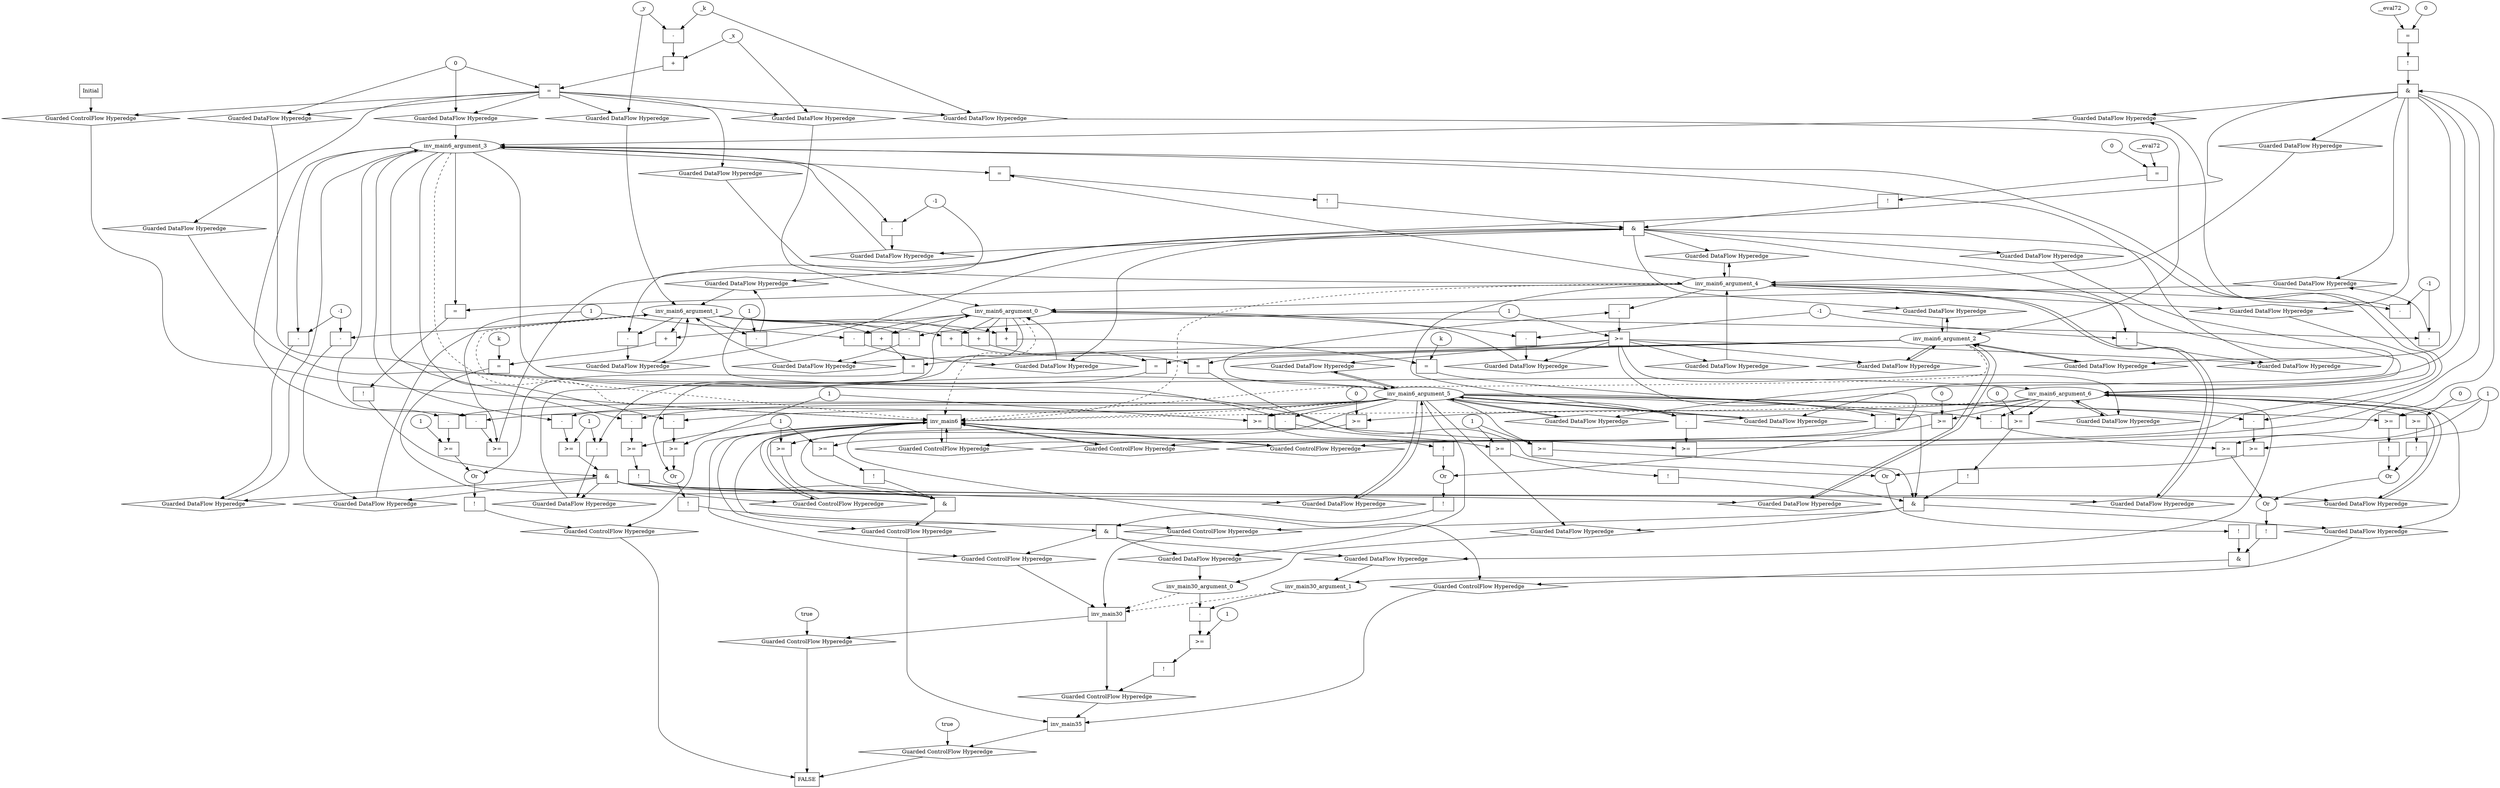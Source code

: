 digraph dag {
inv_main30 [label="inv_main30" shape="rect"];
inv_main35 [label="inv_main35" shape="rect"];
inv_main6 [label="inv_main6" shape="rect"];
FALSE [label="FALSE" shape="rect"];
Initial [label="Initial" shape="rect"];
ControlFowHyperEdge_0 [label="Guarded ControlFlow Hyperedge" shape="diamond"];
inv_main6 -> ControlFowHyperEdge_0[label=""]
ControlFowHyperEdge_0 -> inv_main6[label=""]
ControlFowHyperEdge_1 [label="Guarded ControlFlow Hyperedge" shape="diamond"];
inv_main6 -> ControlFowHyperEdge_1[label=""]
ControlFowHyperEdge_1 -> inv_main6[label=""]
ControlFowHyperEdge_2 [label="Guarded ControlFlow Hyperedge" shape="diamond"];
inv_main6 -> ControlFowHyperEdge_2[label=""]
ControlFowHyperEdge_2 -> inv_main6[label=""]
ControlFowHyperEdge_3 [label="Guarded ControlFlow Hyperedge" shape="diamond"];
inv_main6 -> ControlFowHyperEdge_3[label=""]
ControlFowHyperEdge_3 -> inv_main6[label=""]
ControlFowHyperEdge_4 [label="Guarded ControlFlow Hyperedge" shape="diamond"];
inv_main30 -> ControlFowHyperEdge_4[label=""]
ControlFowHyperEdge_4 -> inv_main35[label=""]
ControlFowHyperEdge_5 [label="Guarded ControlFlow Hyperedge" shape="diamond"];
Initial -> ControlFowHyperEdge_5[label=""]
ControlFowHyperEdge_5 -> inv_main6[label=""]
ControlFowHyperEdge_6 [label="Guarded ControlFlow Hyperedge" shape="diamond"];
inv_main6 -> ControlFowHyperEdge_6[label=""]
ControlFowHyperEdge_6 -> inv_main30[label=""]
ControlFowHyperEdge_7 [label="Guarded ControlFlow Hyperedge" shape="diamond"];
inv_main6 -> ControlFowHyperEdge_7[label=""]
ControlFowHyperEdge_7 -> inv_main35[label=""]
ControlFowHyperEdge_8 [label="Guarded ControlFlow Hyperedge" shape="diamond"];
inv_main6 -> ControlFowHyperEdge_8[label=""]
ControlFowHyperEdge_8 -> inv_main30[label=""]
ControlFowHyperEdge_9 [label="Guarded ControlFlow Hyperedge" shape="diamond"];
inv_main6 -> ControlFowHyperEdge_9[label=""]
ControlFowHyperEdge_9 -> inv_main35[label=""]
ControlFowHyperEdge_10 [label="Guarded ControlFlow Hyperedge" shape="diamond"];
inv_main6 -> ControlFowHyperEdge_10[label=""]
ControlFowHyperEdge_10 -> FALSE[label=""]
ControlFowHyperEdge_11 [label="Guarded ControlFlow Hyperedge" shape="diamond"];
inv_main30 -> ControlFowHyperEdge_11[label=""]
ControlFowHyperEdge_11 -> FALSE[label=""]
ControlFowHyperEdge_12 [label="Guarded ControlFlow Hyperedge" shape="diamond"];
inv_main35 -> ControlFowHyperEdge_12[label=""]
ControlFowHyperEdge_12 -> FALSE[label=""]
inv_main6_argument_0 [label="inv_main6_argument_0" shape="oval"];
inv_main6_argument_0 -> inv_main6[label="" style="dashed"]
inv_main6_argument_1 [label="inv_main6_argument_1" shape="oval"];
inv_main6_argument_1 -> inv_main6[label="" style="dashed"]
inv_main6_argument_2 [label="inv_main6_argument_2" shape="oval"];
inv_main6_argument_2 -> inv_main6[label="" style="dashed"]
inv_main6_argument_3 [label="inv_main6_argument_3" shape="oval"];
inv_main6_argument_3 -> inv_main6[label="" style="dashed"]
inv_main6_argument_4 [label="inv_main6_argument_4" shape="oval"];
inv_main6_argument_4 -> inv_main6[label="" style="dashed"]
inv_main6_argument_5 [label="inv_main6_argument_5" shape="oval"];
inv_main6_argument_5 -> inv_main6[label="" style="dashed"]
inv_main6_argument_6 [label="inv_main6_argument_6" shape="oval"];
inv_main6_argument_6 -> inv_main6[label="" style="dashed"]
inv_main30_argument_0 [label="inv_main30_argument_0" shape="oval"];
inv_main30_argument_0 -> inv_main30[label="" style="dashed"]
inv_main30_argument_1 [label="inv_main30_argument_1" shape="oval"];
inv_main30_argument_1 -> inv_main30[label="" style="dashed"]

xxxinv_main6___inv_main6_0xxx_and [label="&" shape="rect"];
xxxinv_main6___inv_main6_0xxxguard_0_node_0 [label="!" shape="rect"];
xxxinv_main6___inv_main6_0xxxguard_0_node_1 [label="=" shape="rect"];
xxxinv_main6___inv_main6_0xxxguard_0_node_2 [label="__eval72"];
xxxinv_main6___inv_main6_0xxxguard_0_node_3 [label="0"];
xxxinv_main6___inv_main6_0xxxguard_0_node_1->xxxinv_main6___inv_main6_0xxxguard_0_node_0
xxxinv_main6___inv_main6_0xxxguard_0_node_2->xxxinv_main6___inv_main6_0xxxguard_0_node_1
xxxinv_main6___inv_main6_0xxxguard_0_node_3->xxxinv_main6___inv_main6_0xxxguard_0_node_1

xxxinv_main6___inv_main6_0xxxguard_0_node_0->xxxinv_main6___inv_main6_0xxx_and [label=""];
xxxinv_main6___inv_main6_0xxxguard1_node_0 [label=">=" shape="rect"];
xxxinv_main6___inv_main6_0xxxguard1_node_1 [label="-" shape="rect"];
xxxinv_main6___inv_main6_0xxxguard1_node_1->xxxinv_main6___inv_main6_0xxxguard1_node_0
xxxinv_main6___inv_main6_0xxxdataFlow1_node_2->xxxinv_main6___inv_main6_0xxxguard1_node_0
inv_main6_argument_5->xxxinv_main6___inv_main6_0xxxguard1_node_1
inv_main6_argument_4->xxxinv_main6___inv_main6_0xxxguard1_node_1

xxxinv_main6___inv_main6_0xxxguard1_node_0->xxxinv_main6___inv_main6_0xxx_and [label=""];
xxxinv_main6___inv_main6_0xxx_and->ControlFowHyperEdge_0 [label=""];
xxxinv_main6___inv_main6_0xxxdataFlow_0_node_0 [label="-" shape="rect"];
xxxinv_main6___inv_main6_0xxxdataFlow_0_node_2 [label="-1"];
inv_main6_argument_0->xxxinv_main6___inv_main6_0xxxdataFlow_0_node_0
xxxinv_main6___inv_main6_0xxxdataFlow_0_node_2->xxxinv_main6___inv_main6_0xxxdataFlow_0_node_0

xxxinv_main6___inv_main6_0xxxdataFlow_0_node_0->DataFowHyperEdge_0_inv_main6_argument_0 [label=""];
xxxinv_main6___inv_main6_0xxxdataFlow1_node_0 [label="-" shape="rect"];
xxxinv_main6___inv_main6_0xxxdataFlow1_node_2 [label="1"];
inv_main6_argument_1->xxxinv_main6___inv_main6_0xxxdataFlow1_node_0
xxxinv_main6___inv_main6_0xxxdataFlow1_node_2->xxxinv_main6___inv_main6_0xxxdataFlow1_node_0

xxxinv_main6___inv_main6_0xxxdataFlow1_node_0->DataFowHyperEdge_0_inv_main6_argument_1 [label=""];
xxxinv_main6___inv_main6_0xxxdataFlow2_node_0 [label="-" shape="rect"];
inv_main6_argument_4->xxxinv_main6___inv_main6_0xxxdataFlow2_node_0
xxxinv_main6___inv_main6_0xxxdataFlow_0_node_2->xxxinv_main6___inv_main6_0xxxdataFlow2_node_0

xxxinv_main6___inv_main6_0xxxdataFlow2_node_0->DataFowHyperEdge_0_inv_main6_argument_3 [label=""];

inv_main6_argument_4->DataFowHyperEdge_0_inv_main6_argument_6 [label=""];
xxxinv_main6___inv_main6_1xxxguard_0_node_0 [label=">=" shape="rect"];
xxxinv_main6___inv_main6_1xxxguard_0_node_1 [label="-" shape="rect"];
xxxinv_main6___inv_main6_1xxxguard_0_node_1->xxxinv_main6___inv_main6_1xxxguard_0_node_0
xxxinv_main6___inv_main6_1xxxdataFlow1_node_2->xxxinv_main6___inv_main6_1xxxguard_0_node_0
inv_main6_argument_5->xxxinv_main6___inv_main6_1xxxguard_0_node_1
inv_main6_argument_4->xxxinv_main6___inv_main6_1xxxguard_0_node_1

xxxinv_main6___inv_main6_1xxxguard_0_node_0->ControlFowHyperEdge_1 [label=""];
xxxinv_main6___inv_main6_1xxxdataFlow_0_node_0 [label="-" shape="rect"];
xxxinv_main6___inv_main6_1xxxdataFlow_0_node_2 [label="-1"];
inv_main6_argument_0->xxxinv_main6___inv_main6_1xxxdataFlow_0_node_0
xxxinv_main6___inv_main6_1xxxdataFlow_0_node_2->xxxinv_main6___inv_main6_1xxxdataFlow_0_node_0

xxxinv_main6___inv_main6_1xxxdataFlow_0_node_0->DataFowHyperEdge_1_inv_main6_argument_0 [label=""];
xxxinv_main6___inv_main6_1xxxdataFlow1_node_0 [label="-" shape="rect"];
xxxinv_main6___inv_main6_1xxxdataFlow1_node_2 [label="1"];
inv_main6_argument_1->xxxinv_main6___inv_main6_1xxxdataFlow1_node_0
xxxinv_main6___inv_main6_1xxxdataFlow1_node_2->xxxinv_main6___inv_main6_1xxxdataFlow1_node_0

xxxinv_main6___inv_main6_1xxxdataFlow1_node_0->DataFowHyperEdge_1_inv_main6_argument_1 [label=""];
xxxinv_main6___inv_main6_1xxxdataFlow2_node_0 [label="-" shape="rect"];
inv_main6_argument_4->xxxinv_main6___inv_main6_1xxxdataFlow2_node_0
xxxinv_main6___inv_main6_1xxxdataFlow_0_node_2->xxxinv_main6___inv_main6_1xxxdataFlow2_node_0

xxxinv_main6___inv_main6_1xxxdataFlow2_node_0->DataFowHyperEdge_1_inv_main6_argument_3 [label=""];
xxxinv_main6___inv_main6_2xxx_and [label="&" shape="rect"];
xxxinv_main6___inv_main6_2xxxguard_0_node_0 [label="!" shape="rect"];
xxxinv_main6___inv_main6_2xxxguard_0_node_1 [label="=" shape="rect"];
xxxinv_main6___inv_main6_2xxxguard_0_node_2 [label="__eval72"];
xxxinv_main6___inv_main6_2xxxguard_0_node_3 [label="0"];
xxxinv_main6___inv_main6_2xxxguard_0_node_1->xxxinv_main6___inv_main6_2xxxguard_0_node_0
xxxinv_main6___inv_main6_2xxxguard_0_node_2->xxxinv_main6___inv_main6_2xxxguard_0_node_1
xxxinv_main6___inv_main6_2xxxguard_0_node_3->xxxinv_main6___inv_main6_2xxxguard_0_node_1

xxxinv_main6___inv_main6_2xxxguard_0_node_0->xxxinv_main6___inv_main6_2xxx_and [label=""];
xxxinv_main6___inv_main6_2xxxguard1_node_0 [label="!" shape="rect"];
xxxinv_main6___inv_main6_2xxxguard1_node_1 [label="=" shape="rect"];
xxxinv_main6___inv_main6_2xxxguard1_node_1->xxxinv_main6___inv_main6_2xxxguard1_node_0
inv_main6_argument_3->xxxinv_main6___inv_main6_2xxxguard1_node_1
inv_main6_argument_4->xxxinv_main6___inv_main6_2xxxguard1_node_1

xxxinv_main6___inv_main6_2xxxguard1_node_0->xxxinv_main6___inv_main6_2xxx_and [label=""];
xxxinv_main6___inv_main6_2xxxguard2_node_0 [label=">=" shape="rect"];
xxxinv_main6___inv_main6_2xxxguard2_node_1 [label="-" shape="rect"];
xxxinv_main6___inv_main6_2xxxguard2_node_1->xxxinv_main6___inv_main6_2xxxguard2_node_0
xxxinv_main6___inv_main6_2xxxdataFlow_0_node_2->xxxinv_main6___inv_main6_2xxxguard2_node_0
inv_main6_argument_5->xxxinv_main6___inv_main6_2xxxguard2_node_1
inv_main6_argument_3->xxxinv_main6___inv_main6_2xxxguard2_node_1

xxxinv_main6___inv_main6_2xxxguard2_node_0->xxxinv_main6___inv_main6_2xxx_and [label=""];
xxxinv_main6___inv_main6_2xxx_and->ControlFowHyperEdge_2 [label=""];
xxxinv_main6___inv_main6_2xxxdataFlow_0_node_0 [label="-" shape="rect"];
xxxinv_main6___inv_main6_2xxxdataFlow_0_node_2 [label="1"];
inv_main6_argument_0->xxxinv_main6___inv_main6_2xxxdataFlow_0_node_0
xxxinv_main6___inv_main6_2xxxdataFlow_0_node_2->xxxinv_main6___inv_main6_2xxxdataFlow_0_node_0

xxxinv_main6___inv_main6_2xxxdataFlow_0_node_0->DataFowHyperEdge_2_inv_main6_argument_0 [label=""];
xxxinv_main6___inv_main6_2xxxdataFlow1_node_0 [label="-" shape="rect"];
xxxinv_main6___inv_main6_2xxxdataFlow1_node_2 [label="-1"];
inv_main6_argument_1->xxxinv_main6___inv_main6_2xxxdataFlow1_node_0
xxxinv_main6___inv_main6_2xxxdataFlow1_node_2->xxxinv_main6___inv_main6_2xxxdataFlow1_node_0

xxxinv_main6___inv_main6_2xxxdataFlow1_node_0->DataFowHyperEdge_2_inv_main6_argument_1 [label=""];
xxxinv_main6___inv_main6_2xxxdataFlow2_node_0 [label="-" shape="rect"];
inv_main6_argument_3->xxxinv_main6___inv_main6_2xxxdataFlow2_node_0
xxxinv_main6___inv_main6_2xxxdataFlow1_node_2->xxxinv_main6___inv_main6_2xxxdataFlow2_node_0

xxxinv_main6___inv_main6_2xxxdataFlow2_node_0->DataFowHyperEdge_2_inv_main6_argument_3 [label=""];
xxxinv_main6___inv_main6_3xxx_and [label="&" shape="rect"];
xxxinv_main6___inv_main6_3xxxguard_0_node_0 [label="!" shape="rect"];
xxxinv_main6___inv_main6_3xxxguard_0_node_1 [label="=" shape="rect"];
xxxinv_main6___inv_main6_3xxxguard_0_node_1->xxxinv_main6___inv_main6_3xxxguard_0_node_0
inv_main6_argument_3->xxxinv_main6___inv_main6_3xxxguard_0_node_1
inv_main6_argument_4->xxxinv_main6___inv_main6_3xxxguard_0_node_1

xxxinv_main6___inv_main6_3xxxguard_0_node_0->xxxinv_main6___inv_main6_3xxx_and [label=""];
xxxinv_main6___inv_main6_3xxxguard1_node_0 [label=">=" shape="rect"];
xxxinv_main6___inv_main6_3xxxguard1_node_1 [label="-" shape="rect"];
xxxinv_main6___inv_main6_3xxxguard1_node_1->xxxinv_main6___inv_main6_3xxxguard1_node_0
xxxinv_main6___inv_main6_3xxxdataFlow_0_node_2->xxxinv_main6___inv_main6_3xxxguard1_node_0
inv_main6_argument_5->xxxinv_main6___inv_main6_3xxxguard1_node_1
inv_main6_argument_3->xxxinv_main6___inv_main6_3xxxguard1_node_1

xxxinv_main6___inv_main6_3xxxguard1_node_0->xxxinv_main6___inv_main6_3xxx_and [label=""];
xxxinv_main6___inv_main6_3xxx_and->ControlFowHyperEdge_3 [label=""];
xxxinv_main6___inv_main6_3xxxdataFlow_0_node_0 [label="-" shape="rect"];
xxxinv_main6___inv_main6_3xxxdataFlow_0_node_2 [label="1"];
inv_main6_argument_0->xxxinv_main6___inv_main6_3xxxdataFlow_0_node_0
xxxinv_main6___inv_main6_3xxxdataFlow_0_node_2->xxxinv_main6___inv_main6_3xxxdataFlow_0_node_0

xxxinv_main6___inv_main6_3xxxdataFlow_0_node_0->DataFowHyperEdge_3_inv_main6_argument_0 [label=""];
xxxinv_main6___inv_main6_3xxxdataFlow1_node_0 [label="-" shape="rect"];
xxxinv_main6___inv_main6_3xxxdataFlow1_node_2 [label="-1"];
inv_main6_argument_1->xxxinv_main6___inv_main6_3xxxdataFlow1_node_0
xxxinv_main6___inv_main6_3xxxdataFlow1_node_2->xxxinv_main6___inv_main6_3xxxdataFlow1_node_0

xxxinv_main6___inv_main6_3xxxdataFlow1_node_0->DataFowHyperEdge_3_inv_main6_argument_1 [label=""];
xxxinv_main6___inv_main6_3xxxdataFlow2_node_0 [label="-" shape="rect"];
inv_main6_argument_3->xxxinv_main6___inv_main6_3xxxdataFlow2_node_0
xxxinv_main6___inv_main6_3xxxdataFlow1_node_2->xxxinv_main6___inv_main6_3xxxdataFlow2_node_0

xxxinv_main6___inv_main6_3xxxdataFlow2_node_0->DataFowHyperEdge_3_inv_main6_argument_3 [label=""];
xxxinv_main35___inv_main30_4xxxguard_0_node_0 [label="!" shape="rect"];
xxxinv_main35___inv_main30_4xxxguard_0_node_1 [label=">=" shape="rect"];
xxxinv_main35___inv_main30_4xxxguard_0_node_2 [label="-" shape="rect"];
xxxinv_main35___inv_main30_4xxxguard_0_node_5 [label="1"];
xxxinv_main35___inv_main30_4xxxguard_0_node_1->xxxinv_main35___inv_main30_4xxxguard_0_node_0
xxxinv_main35___inv_main30_4xxxguard_0_node_2->xxxinv_main35___inv_main30_4xxxguard_0_node_1
xxxinv_main35___inv_main30_4xxxguard_0_node_5->xxxinv_main35___inv_main30_4xxxguard_0_node_1
inv_main30_argument_0->xxxinv_main35___inv_main30_4xxxguard_0_node_2
inv_main30_argument_1->xxxinv_main35___inv_main30_4xxxguard_0_node_2

xxxinv_main35___inv_main30_4xxxguard_0_node_0->ControlFowHyperEdge_4 [label=""];
xxxinv_main6___Initial_5xxxguard_0_node_0 [label="=" shape="rect"];
xxxinv_main6___Initial_5xxxguard_0_node_1 [label="+" shape="rect"];
xxxinv_main6___Initial_5xxxguard_0_node_3 [label="-" shape="rect"];
xxxinv_main6___Initial_5xxxguard_0_node_1->xxxinv_main6___Initial_5xxxguard_0_node_0
xxxinv_main6___Initial_5xxxdataFlow1_node_0->xxxinv_main6___Initial_5xxxguard_0_node_0
xxxinv_main6___Initial_5xxxdataFlow2_node_0->xxxinv_main6___Initial_5xxxguard_0_node_1
xxxinv_main6___Initial_5xxxguard_0_node_3->xxxinv_main6___Initial_5xxxguard_0_node_1
xxxinv_main6___Initial_5xxxdataFlow_0_node_0->xxxinv_main6___Initial_5xxxguard_0_node_3
xxxinv_main6___Initial_5xxxdataFlow4_node_0->xxxinv_main6___Initial_5xxxguard_0_node_3

xxxinv_main6___Initial_5xxxguard_0_node_0->ControlFowHyperEdge_5 [label=""];
xxxinv_main6___Initial_5xxxdataFlow_0_node_0 [label="_y"];

xxxinv_main6___Initial_5xxxdataFlow_0_node_0->DataFowHyperEdge_5_inv_main6_argument_1 [label=""];
xxxinv_main6___Initial_5xxxdataFlow1_node_0 [label="0"];

xxxinv_main6___Initial_5xxxdataFlow1_node_0->DataFowHyperEdge_5_inv_main6_argument_6 [label=""];
xxxinv_main6___Initial_5xxxdataFlow2_node_0 [label="_x"];

xxxinv_main6___Initial_5xxxdataFlow2_node_0->DataFowHyperEdge_5_inv_main6_argument_0 [label=""];

xxxinv_main6___Initial_5xxxdataFlow1_node_0->DataFowHyperEdge_5_inv_main6_argument_3 [label=""];
xxxinv_main6___Initial_5xxxdataFlow4_node_0 [label="_k"];

xxxinv_main6___Initial_5xxxdataFlow4_node_0->DataFowHyperEdge_5_inv_main6_argument_2 [label=""];
xxxinv_main30___inv_main6_6xxx_and [label="&" shape="rect"];
xxxinv_main30___inv_main6_6xxxguard_0_node_0 [label="!" shape="rect"];
xxxinv_main30___inv_main6_6xxxguard_0_node_1 [label=">=" shape="rect"];
xxxinv_main30___inv_main6_6xxxguard_0_node_3 [label="0"];
xxxinv_main30___inv_main6_6xxxguard_0_node_1->xxxinv_main30___inv_main6_6xxxguard_0_node_0
inv_main6_argument_6->xxxinv_main30___inv_main6_6xxxguard_0_node_1
xxxinv_main30___inv_main6_6xxxguard_0_node_3->xxxinv_main30___inv_main6_6xxxguard_0_node_1

xxxinv_main30___inv_main6_6xxxguard_0_node_0->xxxinv_main30___inv_main6_6xxx_and [label=""];
xxxinv_main30___inv_main6_6xxxguard1_node_0 [label=">=" shape="rect"];
xxxinv_main30___inv_main6_6xxxguard1_node_2 [label="1"];
inv_main6_argument_5->xxxinv_main30___inv_main6_6xxxguard1_node_0
xxxinv_main30___inv_main6_6xxxguard1_node_2->xxxinv_main30___inv_main6_6xxxguard1_node_0

xxxinv_main30___inv_main6_6xxxguard1_node_0->xxxinv_main30___inv_main6_6xxx_and [label=""];
xxxinv_main30___inv_main6_6xxxguard2_node_0 [label="!" shape="rect"];
xxxinv_main30___inv_main6_6xxxguard2_node_1 [label=">=" shape="rect"];
xxxinv_main30___inv_main6_6xxxguard2_node_2 [label="-" shape="rect"];
xxxinv_main30___inv_main6_6xxxguard2_node_1->xxxinv_main30___inv_main6_6xxxguard2_node_0
xxxinv_main30___inv_main6_6xxxguard2_node_2->xxxinv_main30___inv_main6_6xxxguard2_node_1
xxxinv_main30___inv_main6_6xxxguard1_node_2->xxxinv_main30___inv_main6_6xxxguard2_node_1
inv_main6_argument_5->xxxinv_main30___inv_main6_6xxxguard2_node_2
inv_main6_argument_3->xxxinv_main30___inv_main6_6xxxguard2_node_2

xxxinv_main30___inv_main6_6xxxguard2_node_0->xxxinv_main30___inv_main6_6xxx_and [label=""];
xxxinv_main30___inv_main6_6xxxguard3_node_0 [label="=" shape="rect"];
xxxinv_main30___inv_main6_6xxxguard3_node_1 [label="+" shape="rect"];
xxxinv_main30___inv_main6_6xxxguard3_node_4 [label="k"];
xxxinv_main30___inv_main6_6xxxguard3_node_1->xxxinv_main30___inv_main6_6xxxguard3_node_0
xxxinv_main30___inv_main6_6xxxguard3_node_4->xxxinv_main30___inv_main6_6xxxguard3_node_0
inv_main6_argument_0->xxxinv_main30___inv_main6_6xxxguard3_node_1
inv_main6_argument_1->xxxinv_main30___inv_main6_6xxxguard3_node_1

xxxinv_main30___inv_main6_6xxxguard3_node_0->xxxinv_main30___inv_main6_6xxx_and [label=""];
xxxinv_main30___inv_main6_6xxx_and->ControlFowHyperEdge_6 [label=""];
xxxinv_main35___inv_main6_7xxx_and [label="&" shape="rect"];
xxxinv_main35___inv_main6_7xxxguard4_node_0 [label=">=" shape="rect"];
inv_main6_argument_5->xxxinv_main35___inv_main6_7xxxguard4_node_0
xxxinv_main35___inv_main6_7xxxguard1_node_5->xxxinv_main35___inv_main6_7xxxguard4_node_0

xxxinv_main35___inv_main6_7xxxguard4_node_0->xxxinv_main35___inv_main6_7xxx_and [label=""];
xxxinv_main35___inv_main6_7xxxguard2_node_0 [label="!" shape="rect"];
xxxinv_main35___inv_main6_7xxxguard2_node_1 [label=">=" shape="rect"];
xxxinv_main35___inv_main6_7xxxguard2_node_2 [label="-" shape="rect"];
xxxinv_main35___inv_main6_7xxxguard2_node_1->xxxinv_main35___inv_main6_7xxxguard2_node_0
xxxinv_main35___inv_main6_7xxxguard2_node_2->xxxinv_main35___inv_main6_7xxxguard2_node_1
xxxinv_main35___inv_main6_7xxxguard1_node_5->xxxinv_main35___inv_main6_7xxxguard2_node_1
inv_main6_argument_5->xxxinv_main35___inv_main6_7xxxguard2_node_2
inv_main6_argument_6->xxxinv_main35___inv_main6_7xxxguard2_node_2

xxxinv_main35___inv_main6_7xxxguard2_node_0->xxxinv_main35___inv_main6_7xxx_and [label=""];
xxxinv_main35___inv_main6_7xxxguard3_node_0 [label=">=" shape="rect"];
xxxinv_main35___inv_main6_7xxxguard3_node_2 [label="0"];
inv_main6_argument_6->xxxinv_main35___inv_main6_7xxxguard3_node_0
xxxinv_main35___inv_main6_7xxxguard3_node_2->xxxinv_main35___inv_main6_7xxxguard3_node_0

xxxinv_main35___inv_main6_7xxxguard3_node_0->xxxinv_main35___inv_main6_7xxx_and [label=""];
xxxinv_main35___inv_main6_7xxxguard_0_node_0 [label="=" shape="rect"];
xxxinv_main35___inv_main6_7xxxguard_0_node_1 [label="+" shape="rect"];
xxxinv_main35___inv_main6_7xxxguard_0_node_4 [label="k"];
xxxinv_main35___inv_main6_7xxxguard_0_node_1->xxxinv_main35___inv_main6_7xxxguard_0_node_0
xxxinv_main35___inv_main6_7xxxguard_0_node_4->xxxinv_main35___inv_main6_7xxxguard_0_node_0
inv_main6_argument_0->xxxinv_main35___inv_main6_7xxxguard_0_node_1
inv_main6_argument_1->xxxinv_main35___inv_main6_7xxxguard_0_node_1

xxxinv_main35___inv_main6_7xxxguard_0_node_0->xxxinv_main35___inv_main6_7xxx_and [label=""];
xxxinv_main35___inv_main6_7xxxguard1_node_0 [label="!" shape="rect"];
xxxinv_main35___inv_main6_7xxxguard1_node_1 [label=">=" shape="rect"];
xxxinv_main35___inv_main6_7xxxguard1_node_2 [label="-" shape="rect"];
xxxinv_main35___inv_main6_7xxxguard1_node_5 [label="1"];
xxxinv_main35___inv_main6_7xxxguard1_node_1->xxxinv_main35___inv_main6_7xxxguard1_node_0
xxxinv_main35___inv_main6_7xxxguard1_node_2->xxxinv_main35___inv_main6_7xxxguard1_node_1
xxxinv_main35___inv_main6_7xxxguard1_node_5->xxxinv_main35___inv_main6_7xxxguard1_node_1
inv_main6_argument_5->xxxinv_main35___inv_main6_7xxxguard1_node_2
inv_main6_argument_3->xxxinv_main35___inv_main6_7xxxguard1_node_2

xxxinv_main35___inv_main6_7xxxguard1_node_0->xxxinv_main35___inv_main6_7xxx_and [label=""];
xxxinv_main35___inv_main6_7xxx_and->ControlFowHyperEdge_7 [label=""];
xxxinv_main30___inv_main6_8xxx_and [label="&" shape="rect"];
xxxinv_main30___inv_main6_8xxxguard_0_node_0 [label="!" shape="rect"];
xxxinv_main30___inv_main6_8xxxguard_0_node_1 [label="Or"];
xxxinv_main30___inv_main6_8xxxguard_0_node_2 [label=">=" shape="rect"];
xxxinv_main30___inv_main6_8xxxguard_0_node_4 [label="0"];
xxxinv_main30___inv_main6_8xxxguard_0_node_5 [label="!" shape="rect"];
xxxinv_main30___inv_main6_8xxxguard_0_node_6 [label=">=" shape="rect"];
xxxinv_main30___inv_main6_8xxxguard_0_node_8 [label="1"];
xxxinv_main30___inv_main6_8xxxguard_0_node_1->xxxinv_main30___inv_main6_8xxxguard_0_node_0
xxxinv_main30___inv_main6_8xxxguard_0_node_2->xxxinv_main30___inv_main6_8xxxguard_0_node_1
xxxinv_main30___inv_main6_8xxxguard_0_node_5->xxxinv_main30___inv_main6_8xxxguard_0_node_1
inv_main6_argument_6->xxxinv_main30___inv_main6_8xxxguard_0_node_2
xxxinv_main30___inv_main6_8xxxguard_0_node_4->xxxinv_main30___inv_main6_8xxxguard_0_node_2
xxxinv_main30___inv_main6_8xxxguard_0_node_6->xxxinv_main30___inv_main6_8xxxguard_0_node_5
inv_main6_argument_5->xxxinv_main30___inv_main6_8xxxguard_0_node_6
xxxinv_main30___inv_main6_8xxxguard_0_node_8->xxxinv_main30___inv_main6_8xxxguard_0_node_6

xxxinv_main30___inv_main6_8xxxguard_0_node_0->xxxinv_main30___inv_main6_8xxx_and [label=""];
xxxinv_main30___inv_main6_8xxxguard1_node_0 [label="!" shape="rect"];
xxxinv_main30___inv_main6_8xxxguard1_node_1 [label="Or"];
xxxinv_main30___inv_main6_8xxxguard1_node_2 [label="=" shape="rect"];
xxxinv_main30___inv_main6_8xxxguard1_node_3 [label="+" shape="rect"];
xxxinv_main30___inv_main6_8xxxguard1_node_7 [label=">=" shape="rect"];
xxxinv_main30___inv_main6_8xxxguard1_node_8 [label="-" shape="rect"];
xxxinv_main30___inv_main6_8xxxguard1_node_1->xxxinv_main30___inv_main6_8xxxguard1_node_0
xxxinv_main30___inv_main6_8xxxguard1_node_2->xxxinv_main30___inv_main6_8xxxguard1_node_1
xxxinv_main30___inv_main6_8xxxguard1_node_7->xxxinv_main30___inv_main6_8xxxguard1_node_1
xxxinv_main30___inv_main6_8xxxguard1_node_3->xxxinv_main30___inv_main6_8xxxguard1_node_2
inv_main6_argument_2->xxxinv_main30___inv_main6_8xxxguard1_node_2
inv_main6_argument_0->xxxinv_main30___inv_main6_8xxxguard1_node_3
inv_main6_argument_1->xxxinv_main30___inv_main6_8xxxguard1_node_3
xxxinv_main30___inv_main6_8xxxguard1_node_8->xxxinv_main30___inv_main6_8xxxguard1_node_7
xxxinv_main30___inv_main6_8xxxguard_0_node_8->xxxinv_main30___inv_main6_8xxxguard1_node_7
inv_main6_argument_5->xxxinv_main30___inv_main6_8xxxguard1_node_8
inv_main6_argument_3->xxxinv_main30___inv_main6_8xxxguard1_node_8

xxxinv_main30___inv_main6_8xxxguard1_node_0->xxxinv_main30___inv_main6_8xxx_and [label=""];
xxxinv_main30___inv_main6_8xxx_and->ControlFowHyperEdge_8 [label=""];
xxxinv_main35___inv_main6_9xxx_and [label="&" shape="rect"];
xxxinv_main35___inv_main6_9xxxguard_0_node_0 [label="!" shape="rect"];
xxxinv_main35___inv_main6_9xxxguard_0_node_1 [label="Or"];
xxxinv_main35___inv_main6_9xxxguard_0_node_2 [label=">=" shape="rect"];
xxxinv_main35___inv_main6_9xxxguard_0_node_3 [label="-" shape="rect"];
xxxinv_main35___inv_main6_9xxxguard_0_node_6 [label="1"];
xxxinv_main35___inv_main6_9xxxguard_0_node_7 [label="Or"];
xxxinv_main35___inv_main6_9xxxguard_0_node_8 [label="!" shape="rect"];
xxxinv_main35___inv_main6_9xxxguard_0_node_9 [label=">=" shape="rect"];
xxxinv_main35___inv_main6_9xxxguard_0_node_11 [label="0"];
xxxinv_main35___inv_main6_9xxxguard_0_node_12 [label="!" shape="rect"];
xxxinv_main35___inv_main6_9xxxguard_0_node_13 [label=">=" shape="rect"];
xxxinv_main35___inv_main6_9xxxguard_0_node_1->xxxinv_main35___inv_main6_9xxxguard_0_node_0
xxxinv_main35___inv_main6_9xxxguard_0_node_2->xxxinv_main35___inv_main6_9xxxguard_0_node_1
xxxinv_main35___inv_main6_9xxxguard_0_node_7->xxxinv_main35___inv_main6_9xxxguard_0_node_1
xxxinv_main35___inv_main6_9xxxguard_0_node_3->xxxinv_main35___inv_main6_9xxxguard_0_node_2
xxxinv_main35___inv_main6_9xxxguard_0_node_6->xxxinv_main35___inv_main6_9xxxguard_0_node_2
inv_main6_argument_5->xxxinv_main35___inv_main6_9xxxguard_0_node_3
inv_main6_argument_6->xxxinv_main35___inv_main6_9xxxguard_0_node_3
xxxinv_main35___inv_main6_9xxxguard_0_node_8->xxxinv_main35___inv_main6_9xxxguard_0_node_7
xxxinv_main35___inv_main6_9xxxguard_0_node_12->xxxinv_main35___inv_main6_9xxxguard_0_node_7
xxxinv_main35___inv_main6_9xxxguard_0_node_9->xxxinv_main35___inv_main6_9xxxguard_0_node_8
inv_main6_argument_6->xxxinv_main35___inv_main6_9xxxguard_0_node_9
xxxinv_main35___inv_main6_9xxxguard_0_node_11->xxxinv_main35___inv_main6_9xxxguard_0_node_9
xxxinv_main35___inv_main6_9xxxguard_0_node_13->xxxinv_main35___inv_main6_9xxxguard_0_node_12
inv_main6_argument_5->xxxinv_main35___inv_main6_9xxxguard_0_node_13
xxxinv_main35___inv_main6_9xxxguard_0_node_6->xxxinv_main35___inv_main6_9xxxguard_0_node_13

xxxinv_main35___inv_main6_9xxxguard_0_node_0->xxxinv_main35___inv_main6_9xxx_and [label=""];
xxxinv_main35___inv_main6_9xxxguard1_node_0 [label="!" shape="rect"];
xxxinv_main35___inv_main6_9xxxguard1_node_1 [label="Or"];
xxxinv_main35___inv_main6_9xxxguard1_node_2 [label="=" shape="rect"];
xxxinv_main35___inv_main6_9xxxguard1_node_3 [label="+" shape="rect"];
xxxinv_main35___inv_main6_9xxxguard1_node_7 [label=">=" shape="rect"];
xxxinv_main35___inv_main6_9xxxguard1_node_8 [label="-" shape="rect"];
xxxinv_main35___inv_main6_9xxxguard1_node_1->xxxinv_main35___inv_main6_9xxxguard1_node_0
xxxinv_main35___inv_main6_9xxxguard1_node_2->xxxinv_main35___inv_main6_9xxxguard1_node_1
xxxinv_main35___inv_main6_9xxxguard1_node_7->xxxinv_main35___inv_main6_9xxxguard1_node_1
xxxinv_main35___inv_main6_9xxxguard1_node_3->xxxinv_main35___inv_main6_9xxxguard1_node_2
inv_main6_argument_2->xxxinv_main35___inv_main6_9xxxguard1_node_2
inv_main6_argument_0->xxxinv_main35___inv_main6_9xxxguard1_node_3
inv_main6_argument_1->xxxinv_main35___inv_main6_9xxxguard1_node_3
xxxinv_main35___inv_main6_9xxxguard1_node_8->xxxinv_main35___inv_main6_9xxxguard1_node_7
xxxinv_main35___inv_main6_9xxxguard_0_node_6->xxxinv_main35___inv_main6_9xxxguard1_node_7
inv_main6_argument_5->xxxinv_main35___inv_main6_9xxxguard1_node_8
inv_main6_argument_3->xxxinv_main35___inv_main6_9xxxguard1_node_8

xxxinv_main35___inv_main6_9xxxguard1_node_0->xxxinv_main35___inv_main6_9xxx_and [label=""];
xxxinv_main35___inv_main6_9xxx_and->ControlFowHyperEdge_9 [label=""];
xxxFALSE___inv_main6_10xxxguard_0_node_0 [label="!" shape="rect"];
xxxFALSE___inv_main6_10xxxguard_0_node_1 [label="Or"];
xxxFALSE___inv_main6_10xxxguard_0_node_2 [label="=" shape="rect"];
xxxFALSE___inv_main6_10xxxguard_0_node_3 [label="+" shape="rect"];
xxxFALSE___inv_main6_10xxxguard_0_node_7 [label=">=" shape="rect"];
xxxFALSE___inv_main6_10xxxguard_0_node_8 [label="-" shape="rect"];
xxxFALSE___inv_main6_10xxxguard_0_node_11 [label="1"];
xxxFALSE___inv_main6_10xxxguard_0_node_1->xxxFALSE___inv_main6_10xxxguard_0_node_0
xxxFALSE___inv_main6_10xxxguard_0_node_2->xxxFALSE___inv_main6_10xxxguard_0_node_1
xxxFALSE___inv_main6_10xxxguard_0_node_7->xxxFALSE___inv_main6_10xxxguard_0_node_1
xxxFALSE___inv_main6_10xxxguard_0_node_3->xxxFALSE___inv_main6_10xxxguard_0_node_2
inv_main6_argument_2->xxxFALSE___inv_main6_10xxxguard_0_node_2
inv_main6_argument_0->xxxFALSE___inv_main6_10xxxguard_0_node_3
inv_main6_argument_1->xxxFALSE___inv_main6_10xxxguard_0_node_3
xxxFALSE___inv_main6_10xxxguard_0_node_8->xxxFALSE___inv_main6_10xxxguard_0_node_7
xxxFALSE___inv_main6_10xxxguard_0_node_11->xxxFALSE___inv_main6_10xxxguard_0_node_7
inv_main6_argument_5->xxxFALSE___inv_main6_10xxxguard_0_node_8
inv_main6_argument_3->xxxFALSE___inv_main6_10xxxguard_0_node_8

xxxFALSE___inv_main6_10xxxguard_0_node_0->ControlFowHyperEdge_10 [label=""];
xxxFALSE___inv_main30_11xxxguard_0_node_0 [label="true"];

xxxFALSE___inv_main30_11xxxguard_0_node_0->ControlFowHyperEdge_11 [label=""];
xxxFALSE___inv_main35_12xxxguard_0_node_0 [label="true"];

xxxFALSE___inv_main35_12xxxguard_0_node_0->ControlFowHyperEdge_12 [label=""];
DataFowHyperEdge_0_inv_main6_argument_0 [label="Guarded DataFlow Hyperedge" shape="diamond"];
DataFowHyperEdge_0_inv_main6_argument_0 -> inv_main6_argument_0[label=""]
xxxinv_main6___inv_main6_0xxx_and -> DataFowHyperEdge_0_inv_main6_argument_0[label=""]
DataFowHyperEdge_0_inv_main6_argument_1 [label="Guarded DataFlow Hyperedge" shape="diamond"];
DataFowHyperEdge_0_inv_main6_argument_1 -> inv_main6_argument_1[label=""]
xxxinv_main6___inv_main6_0xxx_and -> DataFowHyperEdge_0_inv_main6_argument_1[label=""]
DataFowHyperEdge_0_inv_main6_argument_2 [label="Guarded DataFlow Hyperedge" shape="diamond"];
DataFowHyperEdge_0_inv_main6_argument_2 -> inv_main6_argument_2[label=""]
xxxinv_main6___inv_main6_0xxx_and -> DataFowHyperEdge_0_inv_main6_argument_2[label=""]
DataFowHyperEdge_0_inv_main6_argument_3 [label="Guarded DataFlow Hyperedge" shape="diamond"];
DataFowHyperEdge_0_inv_main6_argument_3 -> inv_main6_argument_3[label=""]
xxxinv_main6___inv_main6_0xxx_and -> DataFowHyperEdge_0_inv_main6_argument_3[label=""]
DataFowHyperEdge_0_inv_main6_argument_4 [label="Guarded DataFlow Hyperedge" shape="diamond"];
DataFowHyperEdge_0_inv_main6_argument_4 -> inv_main6_argument_4[label=""]
xxxinv_main6___inv_main6_0xxx_and -> DataFowHyperEdge_0_inv_main6_argument_4[label=""]
DataFowHyperEdge_0_inv_main6_argument_5 [label="Guarded DataFlow Hyperedge" shape="diamond"];
DataFowHyperEdge_0_inv_main6_argument_5 -> inv_main6_argument_5[label=""]
xxxinv_main6___inv_main6_0xxx_and -> DataFowHyperEdge_0_inv_main6_argument_5[label=""]
DataFowHyperEdge_0_inv_main6_argument_6 [label="Guarded DataFlow Hyperedge" shape="diamond"];
DataFowHyperEdge_0_inv_main6_argument_6 -> inv_main6_argument_6[label=""]
xxxinv_main6___inv_main6_0xxx_and -> DataFowHyperEdge_0_inv_main6_argument_6[label=""]
DataFowHyperEdge_1_inv_main6_argument_0 [label="Guarded DataFlow Hyperedge" shape="diamond"];
DataFowHyperEdge_1_inv_main6_argument_0 -> inv_main6_argument_0[label=""]
xxxinv_main6___inv_main6_1xxxguard_0_node_0 -> DataFowHyperEdge_1_inv_main6_argument_0[label=""]
DataFowHyperEdge_1_inv_main6_argument_1 [label="Guarded DataFlow Hyperedge" shape="diamond"];
DataFowHyperEdge_1_inv_main6_argument_1 -> inv_main6_argument_1[label=""]
xxxinv_main6___inv_main6_1xxxguard_0_node_0 -> DataFowHyperEdge_1_inv_main6_argument_1[label=""]
DataFowHyperEdge_1_inv_main6_argument_2 [label="Guarded DataFlow Hyperedge" shape="diamond"];
DataFowHyperEdge_1_inv_main6_argument_2 -> inv_main6_argument_2[label=""]
xxxinv_main6___inv_main6_1xxxguard_0_node_0 -> DataFowHyperEdge_1_inv_main6_argument_2[label=""]
DataFowHyperEdge_1_inv_main6_argument_3 [label="Guarded DataFlow Hyperedge" shape="diamond"];
DataFowHyperEdge_1_inv_main6_argument_3 -> inv_main6_argument_3[label=""]
xxxinv_main6___inv_main6_1xxxguard_0_node_0 -> DataFowHyperEdge_1_inv_main6_argument_3[label=""]
DataFowHyperEdge_1_inv_main6_argument_4 [label="Guarded DataFlow Hyperedge" shape="diamond"];
DataFowHyperEdge_1_inv_main6_argument_4 -> inv_main6_argument_4[label=""]
xxxinv_main6___inv_main6_1xxxguard_0_node_0 -> DataFowHyperEdge_1_inv_main6_argument_4[label=""]
DataFowHyperEdge_1_inv_main6_argument_5 [label="Guarded DataFlow Hyperedge" shape="diamond"];
DataFowHyperEdge_1_inv_main6_argument_5 -> inv_main6_argument_5[label=""]
xxxinv_main6___inv_main6_1xxxguard_0_node_0 -> DataFowHyperEdge_1_inv_main6_argument_5[label=""]
DataFowHyperEdge_1_inv_main6_argument_6 [label="Guarded DataFlow Hyperedge" shape="diamond"];
DataFowHyperEdge_1_inv_main6_argument_6 -> inv_main6_argument_6[label=""]
xxxinv_main6___inv_main6_1xxxguard_0_node_0 -> DataFowHyperEdge_1_inv_main6_argument_6[label=""]
DataFowHyperEdge_2_inv_main6_argument_0 [label="Guarded DataFlow Hyperedge" shape="diamond"];
DataFowHyperEdge_2_inv_main6_argument_0 -> inv_main6_argument_0[label=""]
xxxinv_main6___inv_main6_2xxx_and -> DataFowHyperEdge_2_inv_main6_argument_0[label=""]
DataFowHyperEdge_2_inv_main6_argument_1 [label="Guarded DataFlow Hyperedge" shape="diamond"];
DataFowHyperEdge_2_inv_main6_argument_1 -> inv_main6_argument_1[label=""]
xxxinv_main6___inv_main6_2xxx_and -> DataFowHyperEdge_2_inv_main6_argument_1[label=""]
DataFowHyperEdge_2_inv_main6_argument_2 [label="Guarded DataFlow Hyperedge" shape="diamond"];
DataFowHyperEdge_2_inv_main6_argument_2 -> inv_main6_argument_2[label=""]
xxxinv_main6___inv_main6_2xxx_and -> DataFowHyperEdge_2_inv_main6_argument_2[label=""]
DataFowHyperEdge_2_inv_main6_argument_3 [label="Guarded DataFlow Hyperedge" shape="diamond"];
DataFowHyperEdge_2_inv_main6_argument_3 -> inv_main6_argument_3[label=""]
xxxinv_main6___inv_main6_2xxx_and -> DataFowHyperEdge_2_inv_main6_argument_3[label=""]
DataFowHyperEdge_2_inv_main6_argument_4 [label="Guarded DataFlow Hyperedge" shape="diamond"];
DataFowHyperEdge_2_inv_main6_argument_4 -> inv_main6_argument_4[label=""]
xxxinv_main6___inv_main6_2xxx_and -> DataFowHyperEdge_2_inv_main6_argument_4[label=""]
DataFowHyperEdge_2_inv_main6_argument_5 [label="Guarded DataFlow Hyperedge" shape="diamond"];
DataFowHyperEdge_2_inv_main6_argument_5 -> inv_main6_argument_5[label=""]
xxxinv_main6___inv_main6_2xxx_and -> DataFowHyperEdge_2_inv_main6_argument_5[label=""]
DataFowHyperEdge_2_inv_main6_argument_6 [label="Guarded DataFlow Hyperedge" shape="diamond"];
DataFowHyperEdge_2_inv_main6_argument_6 -> inv_main6_argument_6[label=""]
xxxinv_main6___inv_main6_2xxx_and -> DataFowHyperEdge_2_inv_main6_argument_6[label=""]
DataFowHyperEdge_3_inv_main6_argument_0 [label="Guarded DataFlow Hyperedge" shape="diamond"];
DataFowHyperEdge_3_inv_main6_argument_0 -> inv_main6_argument_0[label=""]
xxxinv_main6___inv_main6_3xxx_and -> DataFowHyperEdge_3_inv_main6_argument_0[label=""]
DataFowHyperEdge_3_inv_main6_argument_1 [label="Guarded DataFlow Hyperedge" shape="diamond"];
DataFowHyperEdge_3_inv_main6_argument_1 -> inv_main6_argument_1[label=""]
xxxinv_main6___inv_main6_3xxx_and -> DataFowHyperEdge_3_inv_main6_argument_1[label=""]
DataFowHyperEdge_3_inv_main6_argument_2 [label="Guarded DataFlow Hyperedge" shape="diamond"];
DataFowHyperEdge_3_inv_main6_argument_2 -> inv_main6_argument_2[label=""]
xxxinv_main6___inv_main6_3xxx_and -> DataFowHyperEdge_3_inv_main6_argument_2[label=""]
DataFowHyperEdge_3_inv_main6_argument_3 [label="Guarded DataFlow Hyperedge" shape="diamond"];
DataFowHyperEdge_3_inv_main6_argument_3 -> inv_main6_argument_3[label=""]
xxxinv_main6___inv_main6_3xxx_and -> DataFowHyperEdge_3_inv_main6_argument_3[label=""]
DataFowHyperEdge_3_inv_main6_argument_4 [label="Guarded DataFlow Hyperedge" shape="diamond"];
DataFowHyperEdge_3_inv_main6_argument_4 -> inv_main6_argument_4[label=""]
xxxinv_main6___inv_main6_3xxx_and -> DataFowHyperEdge_3_inv_main6_argument_4[label=""]
DataFowHyperEdge_3_inv_main6_argument_5 [label="Guarded DataFlow Hyperedge" shape="diamond"];
DataFowHyperEdge_3_inv_main6_argument_5 -> inv_main6_argument_5[label=""]
xxxinv_main6___inv_main6_3xxx_and -> DataFowHyperEdge_3_inv_main6_argument_5[label=""]
DataFowHyperEdge_3_inv_main6_argument_6 [label="Guarded DataFlow Hyperedge" shape="diamond"];
DataFowHyperEdge_3_inv_main6_argument_6 -> inv_main6_argument_6[label=""]
xxxinv_main6___inv_main6_3xxx_and -> DataFowHyperEdge_3_inv_main6_argument_6[label=""]
DataFowHyperEdge_5_inv_main6_argument_0 [label="Guarded DataFlow Hyperedge" shape="diamond"];
DataFowHyperEdge_5_inv_main6_argument_0 -> inv_main6_argument_0[label=""]
xxxinv_main6___Initial_5xxxguard_0_node_0 -> DataFowHyperEdge_5_inv_main6_argument_0[label=""]
DataFowHyperEdge_5_inv_main6_argument_1 [label="Guarded DataFlow Hyperedge" shape="diamond"];
DataFowHyperEdge_5_inv_main6_argument_1 -> inv_main6_argument_1[label=""]
xxxinv_main6___Initial_5xxxguard_0_node_0 -> DataFowHyperEdge_5_inv_main6_argument_1[label=""]
DataFowHyperEdge_5_inv_main6_argument_2 [label="Guarded DataFlow Hyperedge" shape="diamond"];
DataFowHyperEdge_5_inv_main6_argument_2 -> inv_main6_argument_2[label=""]
xxxinv_main6___Initial_5xxxguard_0_node_0 -> DataFowHyperEdge_5_inv_main6_argument_2[label=""]
DataFowHyperEdge_5_inv_main6_argument_3 [label="Guarded DataFlow Hyperedge" shape="diamond"];
DataFowHyperEdge_5_inv_main6_argument_3 -> inv_main6_argument_3[label=""]
xxxinv_main6___Initial_5xxxguard_0_node_0 -> DataFowHyperEdge_5_inv_main6_argument_3[label=""]
DataFowHyperEdge_5_inv_main6_argument_4 [label="Guarded DataFlow Hyperedge" shape="diamond"];
DataFowHyperEdge_5_inv_main6_argument_4 -> inv_main6_argument_4[label=""]
xxxinv_main6___Initial_5xxxguard_0_node_0 -> DataFowHyperEdge_5_inv_main6_argument_4[label=""]
DataFowHyperEdge_5_inv_main6_argument_5 [label="Guarded DataFlow Hyperedge" shape="diamond"];
DataFowHyperEdge_5_inv_main6_argument_5 -> inv_main6_argument_5[label=""]
xxxinv_main6___Initial_5xxxguard_0_node_0 -> DataFowHyperEdge_5_inv_main6_argument_5[label=""]
DataFowHyperEdge_5_inv_main6_argument_6 [label="Guarded DataFlow Hyperedge" shape="diamond"];
DataFowHyperEdge_5_inv_main6_argument_6 -> inv_main6_argument_6[label=""]
xxxinv_main6___Initial_5xxxguard_0_node_0 -> DataFowHyperEdge_5_inv_main6_argument_6[label=""]
DataFowHyperEdge_6_inv_main30_argument_0 [label="Guarded DataFlow Hyperedge" shape="diamond"];
DataFowHyperEdge_6_inv_main30_argument_0 -> inv_main30_argument_0[label=""]
xxxinv_main30___inv_main6_6xxx_and -> DataFowHyperEdge_6_inv_main30_argument_0[label=""]
DataFowHyperEdge_6_inv_main30_argument_1 [label="Guarded DataFlow Hyperedge" shape="diamond"];
DataFowHyperEdge_6_inv_main30_argument_1 -> inv_main30_argument_1[label=""]
xxxinv_main30___inv_main6_6xxx_and -> DataFowHyperEdge_6_inv_main30_argument_1[label=""]
DataFowHyperEdge_8_inv_main30_argument_0 [label="Guarded DataFlow Hyperedge" shape="diamond"];
DataFowHyperEdge_8_inv_main30_argument_0 -> inv_main30_argument_0[label=""]
xxxinv_main30___inv_main6_8xxx_and -> DataFowHyperEdge_8_inv_main30_argument_0[label=""]
DataFowHyperEdge_8_inv_main30_argument_1 [label="Guarded DataFlow Hyperedge" shape="diamond"];
DataFowHyperEdge_8_inv_main30_argument_1 -> inv_main30_argument_1[label=""]
xxxinv_main30___inv_main6_8xxx_and -> DataFowHyperEdge_8_inv_main30_argument_1[label=""]
inv_main6_argument_2 -> DataFowHyperEdge_0_inv_main6_argument_2[label=""]
inv_main6_argument_5 -> DataFowHyperEdge_0_inv_main6_argument_5[label=""]
inv_main6_argument_2 -> DataFowHyperEdge_1_inv_main6_argument_2[label=""]
inv_main6_argument_5 -> DataFowHyperEdge_1_inv_main6_argument_5[label=""]
inv_main6_argument_6 -> DataFowHyperEdge_1_inv_main6_argument_6[label=""]
inv_main6_argument_2 -> DataFowHyperEdge_2_inv_main6_argument_2[label=""]
inv_main6_argument_4 -> DataFowHyperEdge_2_inv_main6_argument_4[label=""]
inv_main6_argument_5 -> DataFowHyperEdge_2_inv_main6_argument_5[label=""]
inv_main6_argument_2 -> DataFowHyperEdge_3_inv_main6_argument_2[label=""]
inv_main6_argument_4 -> DataFowHyperEdge_3_inv_main6_argument_4[label=""]
inv_main6_argument_5 -> DataFowHyperEdge_3_inv_main6_argument_5[label=""]
inv_main6_argument_6 -> DataFowHyperEdge_3_inv_main6_argument_6[label=""]
inv_main6_argument_5 -> DataFowHyperEdge_6_inv_main30_argument_0[label=""]
inv_main6_argument_6 -> DataFowHyperEdge_6_inv_main30_argument_1[label=""]
inv_main6_argument_5 -> DataFowHyperEdge_8_inv_main30_argument_0[label=""]
inv_main6_argument_6 -> DataFowHyperEdge_8_inv_main30_argument_1[label=""]
}
